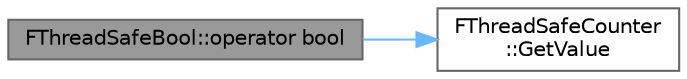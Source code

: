 digraph "FThreadSafeBool::operator bool"
{
 // INTERACTIVE_SVG=YES
 // LATEX_PDF_SIZE
  bgcolor="transparent";
  edge [fontname=Helvetica,fontsize=10,labelfontname=Helvetica,labelfontsize=10];
  node [fontname=Helvetica,fontsize=10,shape=box,height=0.2,width=0.4];
  rankdir="LR";
  Node1 [id="Node000001",label="FThreadSafeBool::operator bool",height=0.2,width=0.4,color="gray40", fillcolor="grey60", style="filled", fontcolor="black",tooltip="Operator to use this struct as a bool with thread safety."];
  Node1 -> Node2 [id="edge1_Node000001_Node000002",color="steelblue1",style="solid",tooltip=" "];
  Node2 [id="Node000002",label="FThreadSafeCounter\l::GetValue",height=0.2,width=0.4,color="grey40", fillcolor="white", style="filled",URL="$df/dae/classFThreadSafeCounter.html#ab07e7846b498650935dd72eb4cf4c99e",tooltip="Gets the current value."];
}
